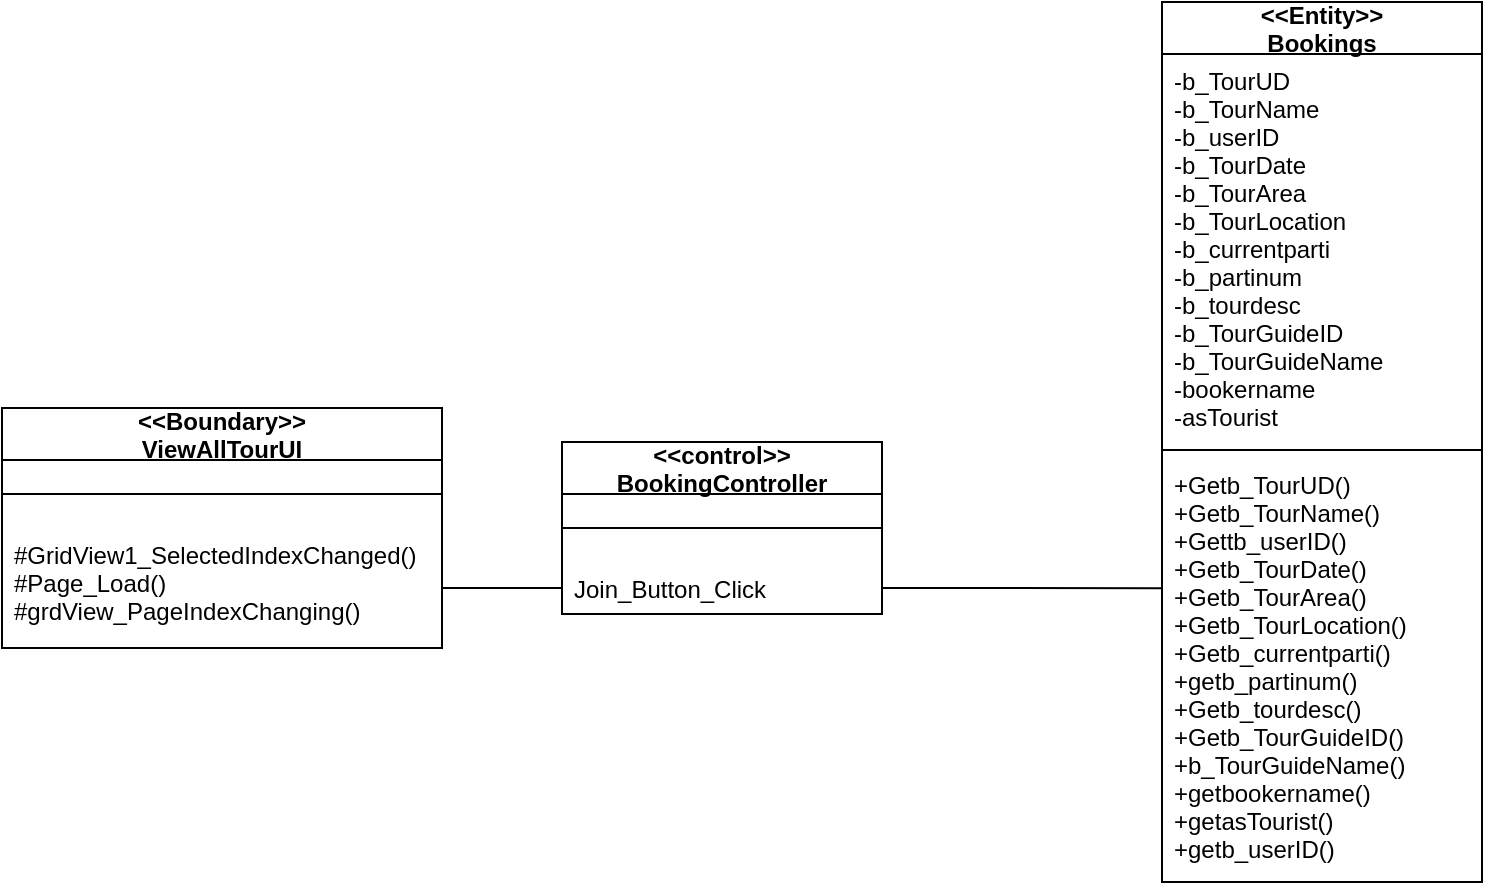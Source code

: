 <mxfile version="12.2.3" type="google" pages="1"><diagram id="E9U584pnFVdeEgn3f72h" name="Page-1"><mxGraphModel dx="1199" dy="588" grid="1" gridSize="10" guides="1" tooltips="1" connect="1" arrows="1" fold="1" page="1" pageScale="1" pageWidth="850" pageHeight="1100" math="0" shadow="0"><root><mxCell id="0"/><mxCell id="1" parent="0"/><mxCell id="3V5YjlE5RMx2JICgmLac-9" value="&lt;&lt;Entity&gt;&gt;&#10;Bookings" style="swimlane;fontStyle=1;align=center;verticalAlign=middle;childLayout=stackLayout;horizontal=1;startSize=26;horizontalStack=0;resizeParent=1;resizeParentMax=0;resizeLast=0;collapsible=1;marginBottom=0;" vertex="1" parent="1"><mxGeometry x="590" y="156" width="160" height="440" as="geometry"/></mxCell><mxCell id="3V5YjlE5RMx2JICgmLac-10" value="-b_TourUD&#10;-b_TourName&#10;-b_userID&#10;-b_TourDate&#10;-b_TourArea&#10;-b_TourLocation&#10;-b_currentparti&#10;-b_partinum&#10;-b_tourdesc&#10;-b_TourGuideID&#10;-b_TourGuideName&#10;-bookername&#10;-asTourist" style="text;strokeColor=none;fillColor=none;align=left;verticalAlign=top;spacingLeft=4;spacingRight=4;overflow=hidden;rotatable=0;points=[[0,0.5],[1,0.5]];portConstraint=eastwest;" vertex="1" parent="3V5YjlE5RMx2JICgmLac-9"><mxGeometry y="26" width="160" height="194" as="geometry"/></mxCell><mxCell id="3V5YjlE5RMx2JICgmLac-11" value="" style="line;strokeWidth=1;fillColor=none;align=left;verticalAlign=middle;spacingTop=-1;spacingLeft=3;spacingRight=3;rotatable=0;labelPosition=right;points=[];portConstraint=eastwest;" vertex="1" parent="3V5YjlE5RMx2JICgmLac-9"><mxGeometry y="220" width="160" height="8" as="geometry"/></mxCell><mxCell id="3V5YjlE5RMx2JICgmLac-12" value="+Getb_TourUD()&#10;+Getb_TourName()&#10;+Gettb_userID()&#10;+Getb_TourDate()&#10;+Getb_TourArea()&#10;+Getb_TourLocation()&#10;+Getb_currentparti()&#10;+getb_partinum()&#10;+Getb_tourdesc()&#10;+Getb_TourGuideID()&#10;+b_TourGuideName()&#10;+getbookername()&#10;+getasTourist()&#10;+getb_userID()" style="text;strokeColor=none;fillColor=none;align=left;verticalAlign=top;spacingLeft=4;spacingRight=4;overflow=hidden;rotatable=0;points=[[0,0.5],[1,0.5]];portConstraint=eastwest;" vertex="1" parent="3V5YjlE5RMx2JICgmLac-9"><mxGeometry y="228" width="160" height="212" as="geometry"/></mxCell><mxCell id="3V5YjlE5RMx2JICgmLac-13" value="&lt;&lt;control&gt;&gt;&#10;BookingController" style="swimlane;fontStyle=1;align=center;verticalAlign=middle;childLayout=stackLayout;horizontal=1;startSize=26;horizontalStack=0;resizeParent=1;resizeParentMax=0;resizeLast=0;collapsible=1;marginBottom=0;" vertex="1" parent="1"><mxGeometry x="290" y="376" width="160" height="86" as="geometry"/></mxCell><mxCell id="3V5YjlE5RMx2JICgmLac-15" value="" style="line;strokeWidth=1;fillColor=none;align=left;verticalAlign=middle;spacingTop=-1;spacingLeft=3;spacingRight=3;rotatable=0;labelPosition=right;points=[];portConstraint=eastwest;" vertex="1" parent="3V5YjlE5RMx2JICgmLac-13"><mxGeometry y="26" width="160" height="34" as="geometry"/></mxCell><mxCell id="3V5YjlE5RMx2JICgmLac-16" value="Join_Button_Click" style="text;strokeColor=none;fillColor=none;align=left;verticalAlign=top;spacingLeft=4;spacingRight=4;overflow=hidden;rotatable=0;points=[[0,0.5],[1,0.5]];portConstraint=eastwest;" vertex="1" parent="3V5YjlE5RMx2JICgmLac-13"><mxGeometry y="60" width="160" height="26" as="geometry"/></mxCell><mxCell id="3V5YjlE5RMx2JICgmLac-19" value="&lt;&lt;Boundary&gt;&gt;&#10;ViewAllTourUI" style="swimlane;fontStyle=1;align=center;verticalAlign=middle;childLayout=stackLayout;horizontal=1;startSize=26;horizontalStack=0;resizeParent=1;resizeParentMax=0;resizeLast=0;collapsible=1;marginBottom=0;" vertex="1" parent="1"><mxGeometry x="10" y="359" width="220" height="120" as="geometry"/></mxCell><mxCell id="3V5YjlE5RMx2JICgmLac-21" value="" style="line;strokeWidth=1;fillColor=none;align=left;verticalAlign=middle;spacingTop=-1;spacingLeft=3;spacingRight=3;rotatable=0;labelPosition=right;points=[];portConstraint=eastwest;" vertex="1" parent="3V5YjlE5RMx2JICgmLac-19"><mxGeometry y="26" width="220" height="34" as="geometry"/></mxCell><mxCell id="3V5YjlE5RMx2JICgmLac-22" value="#GridView1_SelectedIndexChanged()&#10;#Page_Load()&#10;#grdView_PageIndexChanging()&#10;&#10;" style="text;strokeColor=none;fillColor=none;align=left;verticalAlign=top;spacingLeft=4;spacingRight=4;overflow=hidden;rotatable=0;points=[[0,0.5],[1,0.5]];portConstraint=eastwest;" vertex="1" parent="3V5YjlE5RMx2JICgmLac-19"><mxGeometry y="60" width="220" height="60" as="geometry"/></mxCell><mxCell id="3V5YjlE5RMx2JICgmLac-24" value="" style="endArrow=none;html=1;entryX=0;entryY=0.5;entryDx=0;entryDy=0;" edge="1" parent="1" source="3V5YjlE5RMx2JICgmLac-22" target="3V5YjlE5RMx2JICgmLac-16"><mxGeometry width="50" height="50" relative="1" as="geometry"><mxPoint x="240" y="550" as="sourcePoint"/><mxPoint x="290" y="500" as="targetPoint"/></mxGeometry></mxCell><mxCell id="3V5YjlE5RMx2JICgmLac-25" value="" style="endArrow=none;html=1;entryX=1;entryY=0.5;entryDx=0;entryDy=0;exitX=0;exitY=0.307;exitDx=0;exitDy=0;exitPerimeter=0;" edge="1" parent="1" source="3V5YjlE5RMx2JICgmLac-12" target="3V5YjlE5RMx2JICgmLac-16"><mxGeometry width="50" height="50" relative="1" as="geometry"><mxPoint x="220" y="600" as="sourcePoint"/><mxPoint x="270" y="550" as="targetPoint"/></mxGeometry></mxCell></root></mxGraphModel></diagram></mxfile>